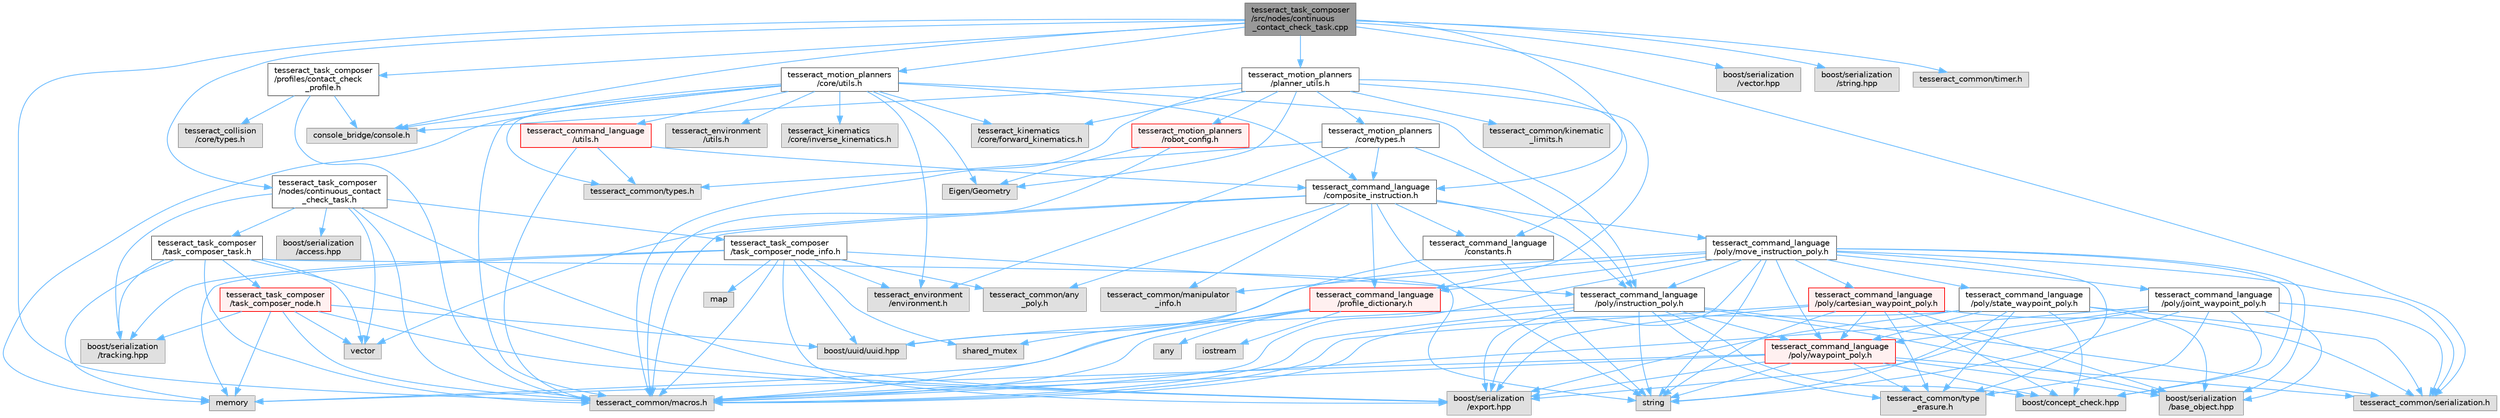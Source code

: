 digraph "tesseract_task_composer/src/nodes/continuous_contact_check_task.cpp"
{
 // LATEX_PDF_SIZE
  bgcolor="transparent";
  edge [fontname=Helvetica,fontsize=10,labelfontname=Helvetica,labelfontsize=10];
  node [fontname=Helvetica,fontsize=10,shape=box,height=0.2,width=0.4];
  Node1 [label="tesseract_task_composer\l/src/nodes/continuous\l_contact_check_task.cpp",height=0.2,width=0.4,color="gray40", fillcolor="grey60", style="filled", fontcolor="black",tooltip="Continuous collision check trajectory."];
  Node1 -> Node2 [color="steelblue1",style="solid"];
  Node2 [label="tesseract_common/macros.h",height=0.2,width=0.4,color="grey60", fillcolor="#E0E0E0", style="filled",tooltip=" "];
  Node1 -> Node3 [color="steelblue1",style="solid"];
  Node3 [label="boost/serialization\l/vector.hpp",height=0.2,width=0.4,color="grey60", fillcolor="#E0E0E0", style="filled",tooltip=" "];
  Node1 -> Node4 [color="steelblue1",style="solid"];
  Node4 [label="boost/serialization\l/string.hpp",height=0.2,width=0.4,color="grey60", fillcolor="#E0E0E0", style="filled",tooltip=" "];
  Node1 -> Node5 [color="steelblue1",style="solid"];
  Node5 [label="console_bridge/console.h",height=0.2,width=0.4,color="grey60", fillcolor="#E0E0E0", style="filled",tooltip=" "];
  Node1 -> Node6 [color="steelblue1",style="solid"];
  Node6 [label="tesseract_common/timer.h",height=0.2,width=0.4,color="grey60", fillcolor="#E0E0E0", style="filled",tooltip=" "];
  Node1 -> Node7 [color="steelblue1",style="solid"];
  Node7 [label="tesseract_task_composer\l/nodes/continuous_contact\l_check_task.h",height=0.2,width=0.4,color="grey40", fillcolor="white", style="filled",URL="$d0/d58/continuous__contact__check__task_8h.html",tooltip="Continuous Collision check trajectory task."];
  Node7 -> Node2 [color="steelblue1",style="solid"];
  Node7 -> Node8 [color="steelblue1",style="solid"];
  Node8 [label="boost/serialization\l/access.hpp",height=0.2,width=0.4,color="grey60", fillcolor="#E0E0E0", style="filled",tooltip=" "];
  Node7 -> Node9 [color="steelblue1",style="solid"];
  Node9 [label="vector",height=0.2,width=0.4,color="grey60", fillcolor="#E0E0E0", style="filled",tooltip=" "];
  Node7 -> Node10 [color="steelblue1",style="solid"];
  Node10 [label="tesseract_task_composer\l/task_composer_task.h",height=0.2,width=0.4,color="grey40", fillcolor="white", style="filled",URL="$da/d71/task__composer__task_8h.html",tooltip="A task in the pipeline."];
  Node10 -> Node2 [color="steelblue1",style="solid"];
  Node10 -> Node11 [color="steelblue1",style="solid"];
  Node11 [label="string",height=0.2,width=0.4,color="grey60", fillcolor="#E0E0E0", style="filled",tooltip=" "];
  Node10 -> Node9 [color="steelblue1",style="solid"];
  Node10 -> Node12 [color="steelblue1",style="solid"];
  Node12 [label="memory",height=0.2,width=0.4,color="grey60", fillcolor="#E0E0E0", style="filled",tooltip=" "];
  Node10 -> Node13 [color="steelblue1",style="solid"];
  Node13 [label="tesseract_task_composer\l/task_composer_node.h",height=0.2,width=0.4,color="red", fillcolor="#FFF0F0", style="filled",URL="$da/dbe/task__composer__node_8h.html",tooltip="A node in the pipeline."];
  Node13 -> Node2 [color="steelblue1",style="solid"];
  Node13 -> Node12 [color="steelblue1",style="solid"];
  Node13 -> Node9 [color="steelblue1",style="solid"];
  Node13 -> Node14 [color="steelblue1",style="solid"];
  Node14 [label="boost/uuid/uuid.hpp",height=0.2,width=0.4,color="grey60", fillcolor="#E0E0E0", style="filled",tooltip=" "];
  Node13 -> Node26 [color="steelblue1",style="solid"];
  Node26 [label="boost/serialization\l/export.hpp",height=0.2,width=0.4,color="grey60", fillcolor="#E0E0E0", style="filled",tooltip=" "];
  Node13 -> Node27 [color="steelblue1",style="solid"];
  Node27 [label="boost/serialization\l/tracking.hpp",height=0.2,width=0.4,color="grey60", fillcolor="#E0E0E0", style="filled",tooltip=" "];
  Node10 -> Node26 [color="steelblue1",style="solid"];
  Node10 -> Node27 [color="steelblue1",style="solid"];
  Node7 -> Node28 [color="steelblue1",style="solid"];
  Node28 [label="tesseract_task_composer\l/task_composer_node_info.h",height=0.2,width=0.4,color="grey40", fillcolor="white", style="filled",URL="$d7/d2c/task__composer__node__info_8h.html",tooltip="Task composer node info."];
  Node28 -> Node2 [color="steelblue1",style="solid"];
  Node28 -> Node12 [color="steelblue1",style="solid"];
  Node28 -> Node23 [color="steelblue1",style="solid"];
  Node23 [label="shared_mutex",height=0.2,width=0.4,color="grey60", fillcolor="#E0E0E0", style="filled",tooltip=" "];
  Node28 -> Node29 [color="steelblue1",style="solid"];
  Node29 [label="map",height=0.2,width=0.4,color="grey60", fillcolor="#E0E0E0", style="filled",tooltip=" "];
  Node28 -> Node14 [color="steelblue1",style="solid"];
  Node28 -> Node30 [color="steelblue1",style="solid"];
  Node30 [label="tesseract_environment\l/environment.h",height=0.2,width=0.4,color="grey60", fillcolor="#E0E0E0", style="filled",tooltip=" "];
  Node28 -> Node31 [color="steelblue1",style="solid"];
  Node31 [label="tesseract_command_language\l/poly/instruction_poly.h",height=0.2,width=0.4,color="grey40", fillcolor="white", style="filled",URL="$d1/db1/instruction__poly_8h.html",tooltip=" "];
  Node31 -> Node2 [color="steelblue1",style="solid"];
  Node31 -> Node11 [color="steelblue1",style="solid"];
  Node31 -> Node32 [color="steelblue1",style="solid"];
  Node32 [label="boost/serialization\l/base_object.hpp",height=0.2,width=0.4,color="grey60", fillcolor="#E0E0E0", style="filled",tooltip=" "];
  Node31 -> Node26 [color="steelblue1",style="solid"];
  Node31 -> Node33 [color="steelblue1",style="solid"];
  Node33 [label="boost/concept_check.hpp",height=0.2,width=0.4,color="grey60", fillcolor="#E0E0E0", style="filled",tooltip=" "];
  Node31 -> Node14 [color="steelblue1",style="solid"];
  Node31 -> Node34 [color="steelblue1",style="solid"];
  Node34 [label="tesseract_command_language\l/poly/waypoint_poly.h",height=0.2,width=0.4,color="red", fillcolor="#FFF0F0", style="filled",URL="$d3/dc4/waypoint__poly_8h.html",tooltip=" "];
  Node34 -> Node2 [color="steelblue1",style="solid"];
  Node34 -> Node12 [color="steelblue1",style="solid"];
  Node34 -> Node11 [color="steelblue1",style="solid"];
  Node34 -> Node32 [color="steelblue1",style="solid"];
  Node34 -> Node26 [color="steelblue1",style="solid"];
  Node34 -> Node33 [color="steelblue1",style="solid"];
  Node34 -> Node35 [color="steelblue1",style="solid"];
  Node35 [label="tesseract_common/serialization.h",height=0.2,width=0.4,color="grey60", fillcolor="#E0E0E0", style="filled",tooltip=" "];
  Node34 -> Node36 [color="steelblue1",style="solid"];
  Node36 [label="tesseract_common/type\l_erasure.h",height=0.2,width=0.4,color="grey60", fillcolor="#E0E0E0", style="filled",tooltip=" "];
  Node31 -> Node35 [color="steelblue1",style="solid"];
  Node31 -> Node36 [color="steelblue1",style="solid"];
  Node28 -> Node25 [color="steelblue1",style="solid"];
  Node25 [label="tesseract_common/any\l_poly.h",height=0.2,width=0.4,color="grey60", fillcolor="#E0E0E0", style="filled",tooltip=" "];
  Node28 -> Node26 [color="steelblue1",style="solid"];
  Node28 -> Node27 [color="steelblue1",style="solid"];
  Node7 -> Node26 [color="steelblue1",style="solid"];
  Node7 -> Node27 [color="steelblue1",style="solid"];
  Node1 -> Node38 [color="steelblue1",style="solid"];
  Node38 [label="tesseract_task_composer\l/profiles/contact_check\l_profile.h",height=0.2,width=0.4,color="grey40", fillcolor="white", style="filled",URL="$d2/d53/contact__check__profile_8h.html",tooltip="Contact check trajectory profile."];
  Node38 -> Node2 [color="steelblue1",style="solid"];
  Node38 -> Node5 [color="steelblue1",style="solid"];
  Node38 -> Node39 [color="steelblue1",style="solid"];
  Node39 [label="tesseract_collision\l/core/types.h",height=0.2,width=0.4,color="grey60", fillcolor="#E0E0E0", style="filled",tooltip=" "];
  Node1 -> Node40 [color="steelblue1",style="solid"];
  Node40 [label="tesseract_command_language\l/composite_instruction.h",height=0.2,width=0.4,color="grey40", fillcolor="white", style="filled",URL="$d5/df7/composite__instruction_8h.html",tooltip=" "];
  Node40 -> Node2 [color="steelblue1",style="solid"];
  Node40 -> Node9 [color="steelblue1",style="solid"];
  Node40 -> Node11 [color="steelblue1",style="solid"];
  Node40 -> Node31 [color="steelblue1",style="solid"];
  Node40 -> Node41 [color="steelblue1",style="solid"];
  Node41 [label="tesseract_command_language\l/poly/move_instruction_poly.h",height=0.2,width=0.4,color="grey40", fillcolor="white", style="filled",URL="$dc/df1/move__instruction__poly_8h.html",tooltip="The move instruction interface."];
  Node41 -> Node2 [color="steelblue1",style="solid"];
  Node41 -> Node11 [color="steelblue1",style="solid"];
  Node41 -> Node32 [color="steelblue1",style="solid"];
  Node41 -> Node26 [color="steelblue1",style="solid"];
  Node41 -> Node33 [color="steelblue1",style="solid"];
  Node41 -> Node14 [color="steelblue1",style="solid"];
  Node41 -> Node31 [color="steelblue1",style="solid"];
  Node41 -> Node42 [color="steelblue1",style="solid"];
  Node42 [label="tesseract_command_language\l/poly/cartesian_waypoint_poly.h",height=0.2,width=0.4,color="red", fillcolor="#FFF0F0", style="filled",URL="$d7/df9/cartesian__waypoint__poly_8h.html",tooltip="The cartesian waypoint interface."];
  Node42 -> Node2 [color="steelblue1",style="solid"];
  Node42 -> Node11 [color="steelblue1",style="solid"];
  Node42 -> Node32 [color="steelblue1",style="solid"];
  Node42 -> Node26 [color="steelblue1",style="solid"];
  Node42 -> Node33 [color="steelblue1",style="solid"];
  Node42 -> Node34 [color="steelblue1",style="solid"];
  Node42 -> Node35 [color="steelblue1",style="solid"];
  Node42 -> Node36 [color="steelblue1",style="solid"];
  Node41 -> Node44 [color="steelblue1",style="solid"];
  Node44 [label="tesseract_command_language\l/poly/joint_waypoint_poly.h",height=0.2,width=0.4,color="grey40", fillcolor="white", style="filled",URL="$d1/d66/joint__waypoint__poly_8h.html",tooltip="The joint waypoint interface."];
  Node44 -> Node2 [color="steelblue1",style="solid"];
  Node44 -> Node11 [color="steelblue1",style="solid"];
  Node44 -> Node32 [color="steelblue1",style="solid"];
  Node44 -> Node26 [color="steelblue1",style="solid"];
  Node44 -> Node33 [color="steelblue1",style="solid"];
  Node44 -> Node34 [color="steelblue1",style="solid"];
  Node44 -> Node35 [color="steelblue1",style="solid"];
  Node44 -> Node36 [color="steelblue1",style="solid"];
  Node41 -> Node45 [color="steelblue1",style="solid"];
  Node45 [label="tesseract_command_language\l/poly/state_waypoint_poly.h",height=0.2,width=0.4,color="grey40", fillcolor="white", style="filled",URL="$d7/d22/state__waypoint__poly_8h.html",tooltip="The state waypoint interface."];
  Node45 -> Node2 [color="steelblue1",style="solid"];
  Node45 -> Node11 [color="steelblue1",style="solid"];
  Node45 -> Node32 [color="steelblue1",style="solid"];
  Node45 -> Node26 [color="steelblue1",style="solid"];
  Node45 -> Node33 [color="steelblue1",style="solid"];
  Node45 -> Node34 [color="steelblue1",style="solid"];
  Node45 -> Node35 [color="steelblue1",style="solid"];
  Node45 -> Node36 [color="steelblue1",style="solid"];
  Node41 -> Node34 [color="steelblue1",style="solid"];
  Node41 -> Node17 [color="steelblue1",style="solid"];
  Node17 [label="tesseract_command_language\l/profile_dictionary.h",height=0.2,width=0.4,color="red", fillcolor="#FFF0F0", style="filled",URL="$dd/dd6/profile__dictionary_8h.html",tooltip="This is a profile dictionary for storing all profiles."];
  Node17 -> Node2 [color="steelblue1",style="solid"];
  Node17 -> Node18 [color="steelblue1",style="solid"];
  Node18 [label="any",height=0.2,width=0.4,color="grey60", fillcolor="#E0E0E0", style="filled",tooltip=" "];
  Node17 -> Node19 [color="steelblue1",style="solid"];
  Node19 [label="iostream",height=0.2,width=0.4,color="grey60", fillcolor="#E0E0E0", style="filled",tooltip=" "];
  Node17 -> Node12 [color="steelblue1",style="solid"];
  Node17 -> Node23 [color="steelblue1",style="solid"];
  Node41 -> Node46 [color="steelblue1",style="solid"];
  Node46 [label="tesseract_common/manipulator\l_info.h",height=0.2,width=0.4,color="grey60", fillcolor="#E0E0E0", style="filled",tooltip=" "];
  Node41 -> Node35 [color="steelblue1",style="solid"];
  Node41 -> Node36 [color="steelblue1",style="solid"];
  Node40 -> Node47 [color="steelblue1",style="solid"];
  Node47 [label="tesseract_command_language\l/constants.h",height=0.2,width=0.4,color="grey40", fillcolor="white", style="filled",URL="$d2/d6f/constants_8h.html",tooltip="Containst Tesseract Command Language constants."];
  Node47 -> Node2 [color="steelblue1",style="solid"];
  Node47 -> Node11 [color="steelblue1",style="solid"];
  Node40 -> Node17 [color="steelblue1",style="solid"];
  Node40 -> Node46 [color="steelblue1",style="solid"];
  Node40 -> Node25 [color="steelblue1",style="solid"];
  Node1 -> Node48 [color="steelblue1",style="solid"];
  Node48 [label="tesseract_motion_planners\l/core/utils.h",height=0.2,width=0.4,color="grey40", fillcolor="white", style="filled",URL="$d9/d8b/tesseract__motion__planners_2core_2include_2tesseract__motion__planners_2core_2utils_8h.html",tooltip="Planner utility functions."];
  Node48 -> Node2 [color="steelblue1",style="solid"];
  Node48 -> Node49 [color="steelblue1",style="solid"];
  Node49 [label="Eigen/Geometry",height=0.2,width=0.4,color="grey60", fillcolor="#E0E0E0", style="filled",tooltip=" "];
  Node48 -> Node12 [color="steelblue1",style="solid"];
  Node48 -> Node5 [color="steelblue1",style="solid"];
  Node48 -> Node30 [color="steelblue1",style="solid"];
  Node48 -> Node50 [color="steelblue1",style="solid"];
  Node50 [label="tesseract_environment\l/utils.h",height=0.2,width=0.4,color="grey60", fillcolor="#E0E0E0", style="filled",tooltip=" "];
  Node48 -> Node51 [color="steelblue1",style="solid"];
  Node51 [label="tesseract_kinematics\l/core/forward_kinematics.h",height=0.2,width=0.4,color="grey60", fillcolor="#E0E0E0", style="filled",tooltip=" "];
  Node48 -> Node52 [color="steelblue1",style="solid"];
  Node52 [label="tesseract_kinematics\l/core/inverse_kinematics.h",height=0.2,width=0.4,color="grey60", fillcolor="#E0E0E0", style="filled",tooltip=" "];
  Node48 -> Node31 [color="steelblue1",style="solid"];
  Node48 -> Node40 [color="steelblue1",style="solid"];
  Node48 -> Node53 [color="steelblue1",style="solid"];
  Node53 [label="tesseract_command_language\l/utils.h",height=0.2,width=0.4,color="red", fillcolor="#FFF0F0", style="filled",URL="$d6/d75/tesseract__command__language_2include_2tesseract__command__language_2utils_8h.html",tooltip=" "];
  Node53 -> Node2 [color="steelblue1",style="solid"];
  Node53 -> Node40 [color="steelblue1",style="solid"];
  Node53 -> Node55 [color="steelblue1",style="solid"];
  Node55 [label="tesseract_common/types.h",height=0.2,width=0.4,color="grey60", fillcolor="#E0E0E0", style="filled",tooltip=" "];
  Node48 -> Node55 [color="steelblue1",style="solid"];
  Node1 -> Node56 [color="steelblue1",style="solid"];
  Node56 [label="tesseract_motion_planners\l/planner_utils.h",height=0.2,width=0.4,color="grey40", fillcolor="white", style="filled",URL="$da/de3/planner__utils_8h.html",tooltip=" "];
  Node56 -> Node2 [color="steelblue1",style="solid"];
  Node56 -> Node49 [color="steelblue1",style="solid"];
  Node56 -> Node5 [color="steelblue1",style="solid"];
  Node56 -> Node47 [color="steelblue1",style="solid"];
  Node56 -> Node51 [color="steelblue1",style="solid"];
  Node56 -> Node57 [color="steelblue1",style="solid"];
  Node57 [label="tesseract_common/kinematic\l_limits.h",height=0.2,width=0.4,color="grey60", fillcolor="#E0E0E0", style="filled",tooltip=" "];
  Node56 -> Node58 [color="steelblue1",style="solid"];
  Node58 [label="tesseract_motion_planners\l/robot_config.h",height=0.2,width=0.4,color="red", fillcolor="#FFF0F0", style="filled",URL="$d2/d80/robot__config_8h.html",tooltip=" "];
  Node58 -> Node2 [color="steelblue1",style="solid"];
  Node58 -> Node49 [color="steelblue1",style="solid"];
  Node56 -> Node60 [color="steelblue1",style="solid"];
  Node60 [label="tesseract_motion_planners\l/core/types.h",height=0.2,width=0.4,color="grey40", fillcolor="white", style="filled",URL="$d1/d6d/tesseract__motion__planners_2core_2include_2tesseract__motion__planners_2core_2types_8h.html",tooltip=" "];
  Node60 -> Node30 [color="steelblue1",style="solid"];
  Node60 -> Node55 [color="steelblue1",style="solid"];
  Node60 -> Node31 [color="steelblue1",style="solid"];
  Node60 -> Node40 [color="steelblue1",style="solid"];
  Node56 -> Node17 [color="steelblue1",style="solid"];
  Node1 -> Node35 [color="steelblue1",style="solid"];
}
